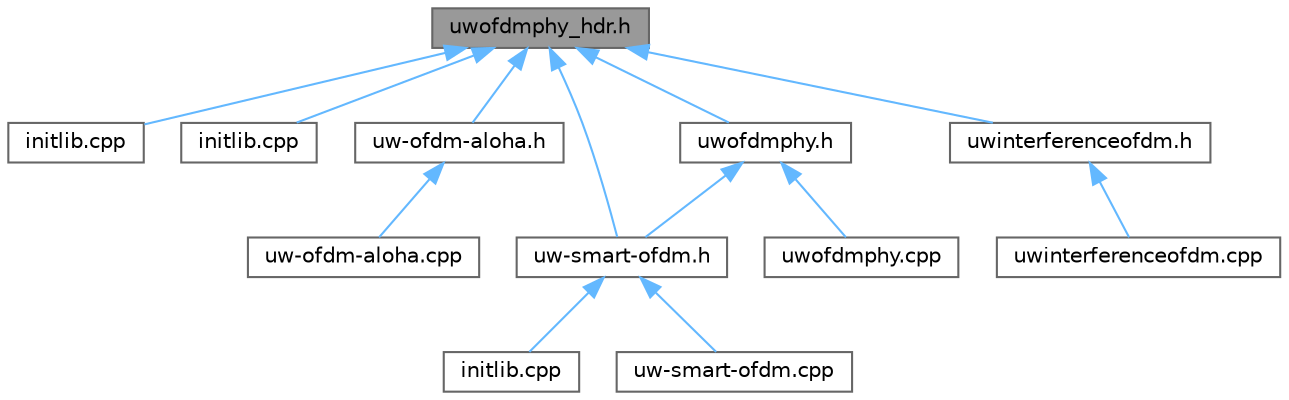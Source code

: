 digraph "uwofdmphy_hdr.h"
{
 // LATEX_PDF_SIZE
  bgcolor="transparent";
  edge [fontname=Helvetica,fontsize=10,labelfontname=Helvetica,labelfontsize=10];
  node [fontname=Helvetica,fontsize=10,shape=box,height=0.2,width=0.4];
  Node1 [id="Node000001",label="uwofdmphy_hdr.h",height=0.2,width=0.4,color="gray40", fillcolor="grey60", style="filled", fontcolor="black",tooltip="Common structures and variables in the protocol."];
  Node1 -> Node2 [id="edge1_Node000001_Node000002",dir="back",color="steelblue1",style="solid",tooltip=" "];
  Node2 [id="Node000002",label="initlib.cpp",height=0.2,width=0.4,color="grey40", fillcolor="white", style="filled",URL="$DESERT__Framework_2DESERT_2data__link_2uw-ofdm-aloha_2initlib_8cpp.html",tooltip=" "];
  Node1 -> Node3 [id="edge2_Node000001_Node000003",dir="back",color="steelblue1",style="solid",tooltip=" "];
  Node3 [id="Node000003",label="initlib.cpp",height=0.2,width=0.4,color="grey40", fillcolor="white", style="filled",URL="$DESERT__Framework_2DESERT_2physical_2uwofdmphy_2initlib_8cpp.html",tooltip="file to initialize the libuwphysical.so library"];
  Node1 -> Node4 [id="edge3_Node000001_Node000004",dir="back",color="steelblue1",style="solid",tooltip=" "];
  Node4 [id="Node000004",label="uw-ofdm-aloha.h",height=0.2,width=0.4,color="grey40", fillcolor="white", style="filled",URL="$uw-ofdm-aloha_8h.html",tooltip="This is the base class of UWOFDMAloha Protocol, derived of MMac. Your can find the brief description ..."];
  Node4 -> Node5 [id="edge4_Node000004_Node000005",dir="back",color="steelblue1",style="solid",tooltip=" "];
  Node5 [id="Node000005",label="uw-ofdm-aloha.cpp",height=0.2,width=0.4,color="grey40", fillcolor="white", style="filled",URL="$uw-ofdm-aloha_8cpp.html",tooltip="Class that provide the implementation of ALOHA protocol. By default all carriers are used not to be u..."];
  Node1 -> Node6 [id="edge5_Node000001_Node000006",dir="back",color="steelblue1",style="solid",tooltip=" "];
  Node6 [id="Node000006",label="uw-smart-ofdm.h",height=0.2,width=0.4,color="grey40", fillcolor="white", style="filled",URL="$uw-smart-ofdm_8h.html",tooltip="Your can find the description of this protocol in the paper, named \"A Reservation-based Adaptive MAC ..."];
  Node6 -> Node7 [id="edge6_Node000006_Node000007",dir="back",color="steelblue1",style="solid",tooltip=" "];
  Node7 [id="Node000007",label="initlib.cpp",height=0.2,width=0.4,color="grey40", fillcolor="white", style="filled",URL="$DESERT__Framework_2DESERT_2data__link_2uw-smart-ofdm_2initlib_8cpp.html",tooltip=" "];
  Node6 -> Node8 [id="edge7_Node000006_Node000008",dir="back",color="steelblue1",style="solid",tooltip=" "];
  Node8 [id="Node000008",label="uw-smart-ofdm.cpp",height=0.2,width=0.4,color="grey40", fillcolor="white", style="filled",URL="$uw-smart-ofdm_8cpp.html",tooltip="SMART_OFDM can work as MACA full bandwidth or MACA with control carriers divided from data carriers."];
  Node1 -> Node9 [id="edge8_Node000001_Node000009",dir="back",color="steelblue1",style="solid",tooltip=" "];
  Node9 [id="Node000009",label="uwinterferenceofdm.h",height=0.2,width=0.4,color="grey40", fillcolor="white", style="filled",URL="$uwinterferenceofdm_8h.html",tooltip="Implementation of uwinterference class. Your can find the brief description of this module in the pap..."];
  Node9 -> Node10 [id="edge9_Node000009_Node000010",dir="back",color="steelblue1",style="solid",tooltip=" "];
  Node10 [id="Node000010",label="uwinterferenceofdm.cpp",height=0.2,width=0.4,color="grey40", fillcolor="white", style="filled",URL="$uwinterferenceofdm_8cpp.html",tooltip="Implementation of uwinterferenceofdm class."];
  Node1 -> Node11 [id="edge10_Node000001_Node000011",dir="back",color="steelblue1",style="solid",tooltip=" "];
  Node11 [id="Node000011",label="uwofdmphy.h",height=0.2,width=0.4,color="grey40", fillcolor="white", style="filled",URL="$uwofdmphy_8h.html",tooltip="Definition of UwOFDMPhy class. Your can find the brief description of this physical layer in the pape..."];
  Node11 -> Node6 [id="edge11_Node000011_Node000006",dir="back",color="steelblue1",style="solid",tooltip=" "];
  Node11 -> Node12 [id="edge12_Node000011_Node000012",dir="back",color="steelblue1",style="solid",tooltip=" "];
  Node12 [id="Node000012",label="uwofdmphy.cpp",height=0.2,width=0.4,color="grey40", fillcolor="white", style="filled",URL="$uwofdmphy_8cpp.html",tooltip="Implementation of UwOFDMPhy class."];
}
